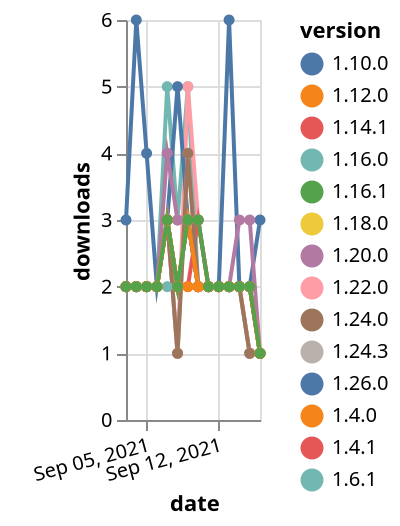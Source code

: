 {"$schema": "https://vega.github.io/schema/vega-lite/v5.json", "description": "A simple bar chart with embedded data.", "data": {"values": [{"date": "2021-09-03", "total": 1661, "delta": 2, "version": "1.18.0"}, {"date": "2021-09-04", "total": 1663, "delta": 2, "version": "1.18.0"}, {"date": "2021-09-05", "total": 1665, "delta": 2, "version": "1.18.0"}, {"date": "2021-09-06", "total": 1667, "delta": 2, "version": "1.18.0"}, {"date": "2021-09-07", "total": 1670, "delta": 3, "version": "1.18.0"}, {"date": "2021-09-08", "total": 1672, "delta": 2, "version": "1.18.0"}, {"date": "2021-09-09", "total": 1675, "delta": 3, "version": "1.18.0"}, {"date": "2021-09-10", "total": 1677, "delta": 2, "version": "1.18.0"}, {"date": "2021-09-11", "total": 1679, "delta": 2, "version": "1.18.0"}, {"date": "2021-09-12", "total": 1681, "delta": 2, "version": "1.18.0"}, {"date": "2021-09-13", "total": 1683, "delta": 2, "version": "1.18.0"}, {"date": "2021-09-14", "total": 1685, "delta": 2, "version": "1.18.0"}, {"date": "2021-09-15", "total": 1686, "delta": 1, "version": "1.18.0"}, {"date": "2021-09-16", "total": 1687, "delta": 1, "version": "1.18.0"}, {"date": "2021-09-03", "total": 3802, "delta": 2, "version": "1.6.1"}, {"date": "2021-09-04", "total": 3804, "delta": 2, "version": "1.6.1"}, {"date": "2021-09-05", "total": 3806, "delta": 2, "version": "1.6.1"}, {"date": "2021-09-06", "total": 3808, "delta": 2, "version": "1.6.1"}, {"date": "2021-09-07", "total": 3813, "delta": 5, "version": "1.6.1"}, {"date": "2021-09-08", "total": 3816, "delta": 3, "version": "1.6.1"}, {"date": "2021-09-09", "total": 3821, "delta": 5, "version": "1.6.1"}, {"date": "2021-09-10", "total": 3823, "delta": 2, "version": "1.6.1"}, {"date": "2021-09-11", "total": 3825, "delta": 2, "version": "1.6.1"}, {"date": "2021-09-12", "total": 3827, "delta": 2, "version": "1.6.1"}, {"date": "2021-09-13", "total": 3829, "delta": 2, "version": "1.6.1"}, {"date": "2021-09-14", "total": 3831, "delta": 2, "version": "1.6.1"}, {"date": "2021-09-15", "total": 3833, "delta": 2, "version": "1.6.1"}, {"date": "2021-09-16", "total": 3834, "delta": 1, "version": "1.6.1"}, {"date": "2021-09-03", "total": 1046, "delta": 2, "version": "1.22.0"}, {"date": "2021-09-04", "total": 1048, "delta": 2, "version": "1.22.0"}, {"date": "2021-09-05", "total": 1050, "delta": 2, "version": "1.22.0"}, {"date": "2021-09-06", "total": 1052, "delta": 2, "version": "1.22.0"}, {"date": "2021-09-07", "total": 1055, "delta": 3, "version": "1.22.0"}, {"date": "2021-09-08", "total": 1056, "delta": 1, "version": "1.22.0"}, {"date": "2021-09-09", "total": 1061, "delta": 5, "version": "1.22.0"}, {"date": "2021-09-10", "total": 1064, "delta": 3, "version": "1.22.0"}, {"date": "2021-09-11", "total": 1066, "delta": 2, "version": "1.22.0"}, {"date": "2021-09-12", "total": 1068, "delta": 2, "version": "1.22.0"}, {"date": "2021-09-13", "total": 1070, "delta": 2, "version": "1.22.0"}, {"date": "2021-09-14", "total": 1072, "delta": 2, "version": "1.22.0"}, {"date": "2021-09-15", "total": 1073, "delta": 1, "version": "1.22.0"}, {"date": "2021-09-16", "total": 1074, "delta": 1, "version": "1.22.0"}, {"date": "2021-09-03", "total": 2619, "delta": 2, "version": "1.10.0"}, {"date": "2021-09-04", "total": 2621, "delta": 2, "version": "1.10.0"}, {"date": "2021-09-05", "total": 2623, "delta": 2, "version": "1.10.0"}, {"date": "2021-09-06", "total": 2625, "delta": 2, "version": "1.10.0"}, {"date": "2021-09-07", "total": 2628, "delta": 3, "version": "1.10.0"}, {"date": "2021-09-08", "total": 2630, "delta": 2, "version": "1.10.0"}, {"date": "2021-09-09", "total": 2633, "delta": 3, "version": "1.10.0"}, {"date": "2021-09-10", "total": 2635, "delta": 2, "version": "1.10.0"}, {"date": "2021-09-11", "total": 2637, "delta": 2, "version": "1.10.0"}, {"date": "2021-09-12", "total": 2639, "delta": 2, "version": "1.10.0"}, {"date": "2021-09-13", "total": 2641, "delta": 2, "version": "1.10.0"}, {"date": "2021-09-14", "total": 2643, "delta": 2, "version": "1.10.0"}, {"date": "2021-09-15", "total": 2645, "delta": 2, "version": "1.10.0"}, {"date": "2021-09-16", "total": 2646, "delta": 1, "version": "1.10.0"}, {"date": "2021-09-03", "total": 259, "delta": 3, "version": "1.26.0"}, {"date": "2021-09-04", "total": 265, "delta": 6, "version": "1.26.0"}, {"date": "2021-09-05", "total": 269, "delta": 4, "version": "1.26.0"}, {"date": "2021-09-06", "total": 271, "delta": 2, "version": "1.26.0"}, {"date": "2021-09-07", "total": 274, "delta": 3, "version": "1.26.0"}, {"date": "2021-09-08", "total": 279, "delta": 5, "version": "1.26.0"}, {"date": "2021-09-09", "total": 282, "delta": 3, "version": "1.26.0"}, {"date": "2021-09-10", "total": 284, "delta": 2, "version": "1.26.0"}, {"date": "2021-09-11", "total": 286, "delta": 2, "version": "1.26.0"}, {"date": "2021-09-12", "total": 288, "delta": 2, "version": "1.26.0"}, {"date": "2021-09-13", "total": 294, "delta": 6, "version": "1.26.0"}, {"date": "2021-09-14", "total": 296, "delta": 2, "version": "1.26.0"}, {"date": "2021-09-15", "total": 298, "delta": 2, "version": "1.26.0"}, {"date": "2021-09-16", "total": 301, "delta": 3, "version": "1.26.0"}, {"date": "2021-09-03", "total": 2379, "delta": 2, "version": "1.20.0"}, {"date": "2021-09-04", "total": 2381, "delta": 2, "version": "1.20.0"}, {"date": "2021-09-05", "total": 2383, "delta": 2, "version": "1.20.0"}, {"date": "2021-09-06", "total": 2385, "delta": 2, "version": "1.20.0"}, {"date": "2021-09-07", "total": 2389, "delta": 4, "version": "1.20.0"}, {"date": "2021-09-08", "total": 2392, "delta": 3, "version": "1.20.0"}, {"date": "2021-09-09", "total": 2395, "delta": 3, "version": "1.20.0"}, {"date": "2021-09-10", "total": 2398, "delta": 3, "version": "1.20.0"}, {"date": "2021-09-11", "total": 2400, "delta": 2, "version": "1.20.0"}, {"date": "2021-09-12", "total": 2402, "delta": 2, "version": "1.20.0"}, {"date": "2021-09-13", "total": 2404, "delta": 2, "version": "1.20.0"}, {"date": "2021-09-14", "total": 2407, "delta": 3, "version": "1.20.0"}, {"date": "2021-09-15", "total": 2410, "delta": 3, "version": "1.20.0"}, {"date": "2021-09-16", "total": 2411, "delta": 1, "version": "1.20.0"}, {"date": "2021-09-03", "total": 380, "delta": 2, "version": "1.24.3"}, {"date": "2021-09-04", "total": 382, "delta": 2, "version": "1.24.3"}, {"date": "2021-09-05", "total": 384, "delta": 2, "version": "1.24.3"}, {"date": "2021-09-06", "total": 386, "delta": 2, "version": "1.24.3"}, {"date": "2021-09-07", "total": 389, "delta": 3, "version": "1.24.3"}, {"date": "2021-09-08", "total": 390, "delta": 1, "version": "1.24.3"}, {"date": "2021-09-09", "total": 394, "delta": 4, "version": "1.24.3"}, {"date": "2021-09-10", "total": 396, "delta": 2, "version": "1.24.3"}, {"date": "2021-09-11", "total": 398, "delta": 2, "version": "1.24.3"}, {"date": "2021-09-12", "total": 400, "delta": 2, "version": "1.24.3"}, {"date": "2021-09-13", "total": 402, "delta": 2, "version": "1.24.3"}, {"date": "2021-09-14", "total": 404, "delta": 2, "version": "1.24.3"}, {"date": "2021-09-15", "total": 405, "delta": 1, "version": "1.24.3"}, {"date": "2021-09-16", "total": 406, "delta": 1, "version": "1.24.3"}, {"date": "2021-09-03", "total": 1891, "delta": 2, "version": "1.16.0"}, {"date": "2021-09-04", "total": 1893, "delta": 2, "version": "1.16.0"}, {"date": "2021-09-05", "total": 1895, "delta": 2, "version": "1.16.0"}, {"date": "2021-09-06", "total": 1897, "delta": 2, "version": "1.16.0"}, {"date": "2021-09-07", "total": 1899, "delta": 2, "version": "1.16.0"}, {"date": "2021-09-08", "total": 1901, "delta": 2, "version": "1.16.0"}, {"date": "2021-09-09", "total": 1904, "delta": 3, "version": "1.16.0"}, {"date": "2021-09-10", "total": 1906, "delta": 2, "version": "1.16.0"}, {"date": "2021-09-11", "total": 1908, "delta": 2, "version": "1.16.0"}, {"date": "2021-09-12", "total": 1910, "delta": 2, "version": "1.16.0"}, {"date": "2021-09-13", "total": 1912, "delta": 2, "version": "1.16.0"}, {"date": "2021-09-14", "total": 1914, "delta": 2, "version": "1.16.0"}, {"date": "2021-09-15", "total": 1916, "delta": 2, "version": "1.16.0"}, {"date": "2021-09-16", "total": 1917, "delta": 1, "version": "1.16.0"}, {"date": "2021-09-03", "total": 2750, "delta": 2, "version": "1.4.1"}, {"date": "2021-09-04", "total": 2752, "delta": 2, "version": "1.4.1"}, {"date": "2021-09-05", "total": 2754, "delta": 2, "version": "1.4.1"}, {"date": "2021-09-06", "total": 2756, "delta": 2, "version": "1.4.1"}, {"date": "2021-09-07", "total": 2759, "delta": 3, "version": "1.4.1"}, {"date": "2021-09-08", "total": 2761, "delta": 2, "version": "1.4.1"}, {"date": "2021-09-09", "total": 2763, "delta": 2, "version": "1.4.1"}, {"date": "2021-09-10", "total": 2766, "delta": 3, "version": "1.4.1"}, {"date": "2021-09-11", "total": 2768, "delta": 2, "version": "1.4.1"}, {"date": "2021-09-12", "total": 2770, "delta": 2, "version": "1.4.1"}, {"date": "2021-09-13", "total": 2772, "delta": 2, "version": "1.4.1"}, {"date": "2021-09-14", "total": 2774, "delta": 2, "version": "1.4.1"}, {"date": "2021-09-15", "total": 2776, "delta": 2, "version": "1.4.1"}, {"date": "2021-09-16", "total": 2777, "delta": 1, "version": "1.4.1"}, {"date": "2021-09-03", "total": 688, "delta": 2, "version": "1.24.0"}, {"date": "2021-09-04", "total": 690, "delta": 2, "version": "1.24.0"}, {"date": "2021-09-05", "total": 692, "delta": 2, "version": "1.24.0"}, {"date": "2021-09-06", "total": 694, "delta": 2, "version": "1.24.0"}, {"date": "2021-09-07", "total": 697, "delta": 3, "version": "1.24.0"}, {"date": "2021-09-08", "total": 698, "delta": 1, "version": "1.24.0"}, {"date": "2021-09-09", "total": 702, "delta": 4, "version": "1.24.0"}, {"date": "2021-09-10", "total": 704, "delta": 2, "version": "1.24.0"}, {"date": "2021-09-11", "total": 706, "delta": 2, "version": "1.24.0"}, {"date": "2021-09-12", "total": 708, "delta": 2, "version": "1.24.0"}, {"date": "2021-09-13", "total": 710, "delta": 2, "version": "1.24.0"}, {"date": "2021-09-14", "total": 712, "delta": 2, "version": "1.24.0"}, {"date": "2021-09-15", "total": 713, "delta": 1, "version": "1.24.0"}, {"date": "2021-09-16", "total": 714, "delta": 1, "version": "1.24.0"}, {"date": "2021-09-03", "total": 2341, "delta": 2, "version": "1.14.1"}, {"date": "2021-09-04", "total": 2343, "delta": 2, "version": "1.14.1"}, {"date": "2021-09-05", "total": 2345, "delta": 2, "version": "1.14.1"}, {"date": "2021-09-06", "total": 2347, "delta": 2, "version": "1.14.1"}, {"date": "2021-09-07", "total": 2350, "delta": 3, "version": "1.14.1"}, {"date": "2021-09-08", "total": 2352, "delta": 2, "version": "1.14.1"}, {"date": "2021-09-09", "total": 2355, "delta": 3, "version": "1.14.1"}, {"date": "2021-09-10", "total": 2357, "delta": 2, "version": "1.14.1"}, {"date": "2021-09-11", "total": 2359, "delta": 2, "version": "1.14.1"}, {"date": "2021-09-12", "total": 2361, "delta": 2, "version": "1.14.1"}, {"date": "2021-09-13", "total": 2363, "delta": 2, "version": "1.14.1"}, {"date": "2021-09-14", "total": 2365, "delta": 2, "version": "1.14.1"}, {"date": "2021-09-15", "total": 2367, "delta": 2, "version": "1.14.1"}, {"date": "2021-09-16", "total": 2368, "delta": 1, "version": "1.14.1"}, {"date": "2021-09-03", "total": 2741, "delta": 2, "version": "1.12.0"}, {"date": "2021-09-04", "total": 2743, "delta": 2, "version": "1.12.0"}, {"date": "2021-09-05", "total": 2745, "delta": 2, "version": "1.12.0"}, {"date": "2021-09-06", "total": 2747, "delta": 2, "version": "1.12.0"}, {"date": "2021-09-07", "total": 2750, "delta": 3, "version": "1.12.0"}, {"date": "2021-09-08", "total": 2752, "delta": 2, "version": "1.12.0"}, {"date": "2021-09-09", "total": 2755, "delta": 3, "version": "1.12.0"}, {"date": "2021-09-10", "total": 2757, "delta": 2, "version": "1.12.0"}, {"date": "2021-09-11", "total": 2759, "delta": 2, "version": "1.12.0"}, {"date": "2021-09-12", "total": 2761, "delta": 2, "version": "1.12.0"}, {"date": "2021-09-13", "total": 2763, "delta": 2, "version": "1.12.0"}, {"date": "2021-09-14", "total": 2765, "delta": 2, "version": "1.12.0"}, {"date": "2021-09-15", "total": 2767, "delta": 2, "version": "1.12.0"}, {"date": "2021-09-16", "total": 2768, "delta": 1, "version": "1.12.0"}, {"date": "2021-09-03", "total": 2579, "delta": 2, "version": "1.4.0"}, {"date": "2021-09-04", "total": 2581, "delta": 2, "version": "1.4.0"}, {"date": "2021-09-05", "total": 2583, "delta": 2, "version": "1.4.0"}, {"date": "2021-09-06", "total": 2585, "delta": 2, "version": "1.4.0"}, {"date": "2021-09-07", "total": 2588, "delta": 3, "version": "1.4.0"}, {"date": "2021-09-08", "total": 2590, "delta": 2, "version": "1.4.0"}, {"date": "2021-09-09", "total": 2592, "delta": 2, "version": "1.4.0"}, {"date": "2021-09-10", "total": 2594, "delta": 2, "version": "1.4.0"}, {"date": "2021-09-11", "total": 2596, "delta": 2, "version": "1.4.0"}, {"date": "2021-09-12", "total": 2598, "delta": 2, "version": "1.4.0"}, {"date": "2021-09-13", "total": 2600, "delta": 2, "version": "1.4.0"}, {"date": "2021-09-14", "total": 2602, "delta": 2, "version": "1.4.0"}, {"date": "2021-09-15", "total": 2604, "delta": 2, "version": "1.4.0"}, {"date": "2021-09-16", "total": 2605, "delta": 1, "version": "1.4.0"}, {"date": "2021-09-03", "total": 2421, "delta": 2, "version": "1.16.1"}, {"date": "2021-09-04", "total": 2423, "delta": 2, "version": "1.16.1"}, {"date": "2021-09-05", "total": 2425, "delta": 2, "version": "1.16.1"}, {"date": "2021-09-06", "total": 2427, "delta": 2, "version": "1.16.1"}, {"date": "2021-09-07", "total": 2430, "delta": 3, "version": "1.16.1"}, {"date": "2021-09-08", "total": 2432, "delta": 2, "version": "1.16.1"}, {"date": "2021-09-09", "total": 2435, "delta": 3, "version": "1.16.1"}, {"date": "2021-09-10", "total": 2438, "delta": 3, "version": "1.16.1"}, {"date": "2021-09-11", "total": 2440, "delta": 2, "version": "1.16.1"}, {"date": "2021-09-12", "total": 2442, "delta": 2, "version": "1.16.1"}, {"date": "2021-09-13", "total": 2444, "delta": 2, "version": "1.16.1"}, {"date": "2021-09-14", "total": 2446, "delta": 2, "version": "1.16.1"}, {"date": "2021-09-15", "total": 2448, "delta": 2, "version": "1.16.1"}, {"date": "2021-09-16", "total": 2449, "delta": 1, "version": "1.16.1"}]}, "width": "container", "mark": {"type": "line", "point": {"filled": true}}, "encoding": {"x": {"field": "date", "type": "temporal", "timeUnit": "yearmonthdate", "title": "date", "axis": {"labelAngle": -15}}, "y": {"field": "delta", "type": "quantitative", "title": "downloads"}, "color": {"field": "version", "type": "nominal"}, "tooltip": {"field": "delta"}}}